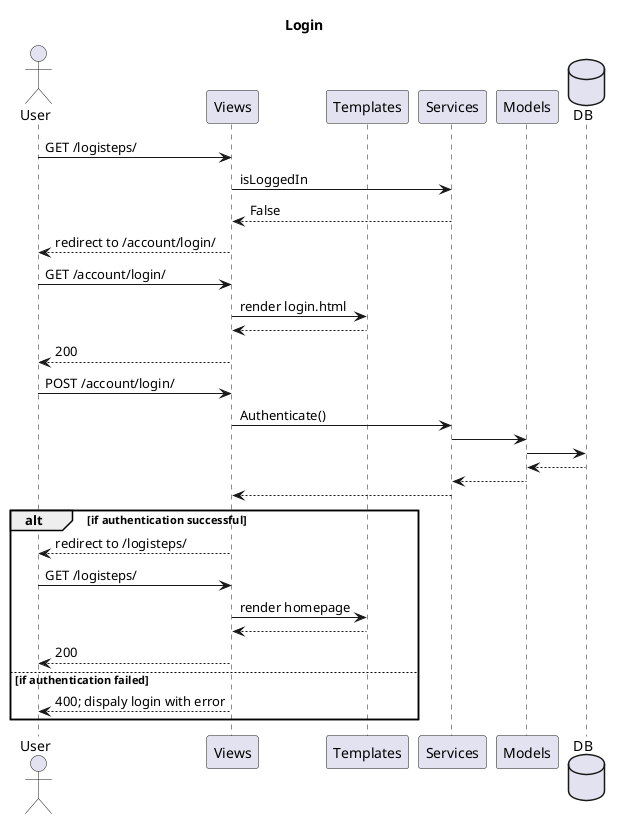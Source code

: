 @startuml
title Login
actor User
participant Views
participant Templates
participant Services
participant Models
database DB

User -> Views: GET /logisteps/
Views -> Services: isLoggedIn
Services --> Views: False
Views --> User: redirect to /account/login/

User -> Views: GET /account/login/
Views -> Templates: render login.html
Templates --> Views
Views --> User: 200

User -> Views: POST /account/login/
Views -> Services: Authenticate()
Services -> Models
Models -> DB
DB --> Models
Models --> Services
Services --> Views

alt if authentication successful

    Views --> User: redirect to /logisteps/
    User -> Views: GET /logisteps/
    Views -> Templates: render homepage
    Templates --> Views
    Views --> User: 200

else if authentication failed

    Views --> User: 400; dispaly login with error

end

@enduml